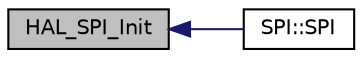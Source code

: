 digraph "HAL_SPI_Init"
{
  edge [fontname="Helvetica",fontsize="10",labelfontname="Helvetica",labelfontsize="10"];
  node [fontname="Helvetica",fontsize="10",shape=record];
  rankdir="LR";
  Node3 [label="HAL_SPI_Init",height=0.2,width=0.4,color="black", fillcolor="grey75", style="filled", fontcolor="black"];
  Node3 -> Node4 [dir="back",color="midnightblue",fontsize="10",style="solid",fontname="Helvetica"];
  Node4 [label="SPI::SPI",height=0.2,width=0.4,color="black", fillcolor="white", style="filled",URL="$class_s_p_i.html#a7fe5d5885824c3107bd0263b4e407e6f"];
}
